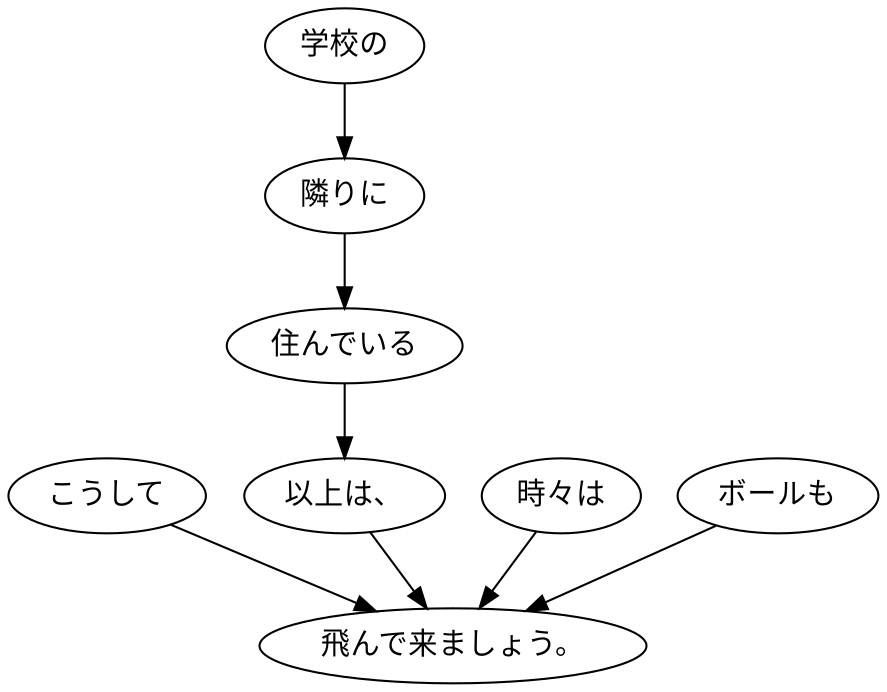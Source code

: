 digraph graph5187 {
	node0 [label="こうして"];
	node1 [label="学校の"];
	node2 [label="隣りに"];
	node3 [label="住んでいる"];
	node4 [label="以上は、"];
	node5 [label="時々は"];
	node6 [label="ボールも"];
	node7 [label="飛んで来ましょう。"];
	node0 -> node7;
	node1 -> node2;
	node2 -> node3;
	node3 -> node4;
	node4 -> node7;
	node5 -> node7;
	node6 -> node7;
}

